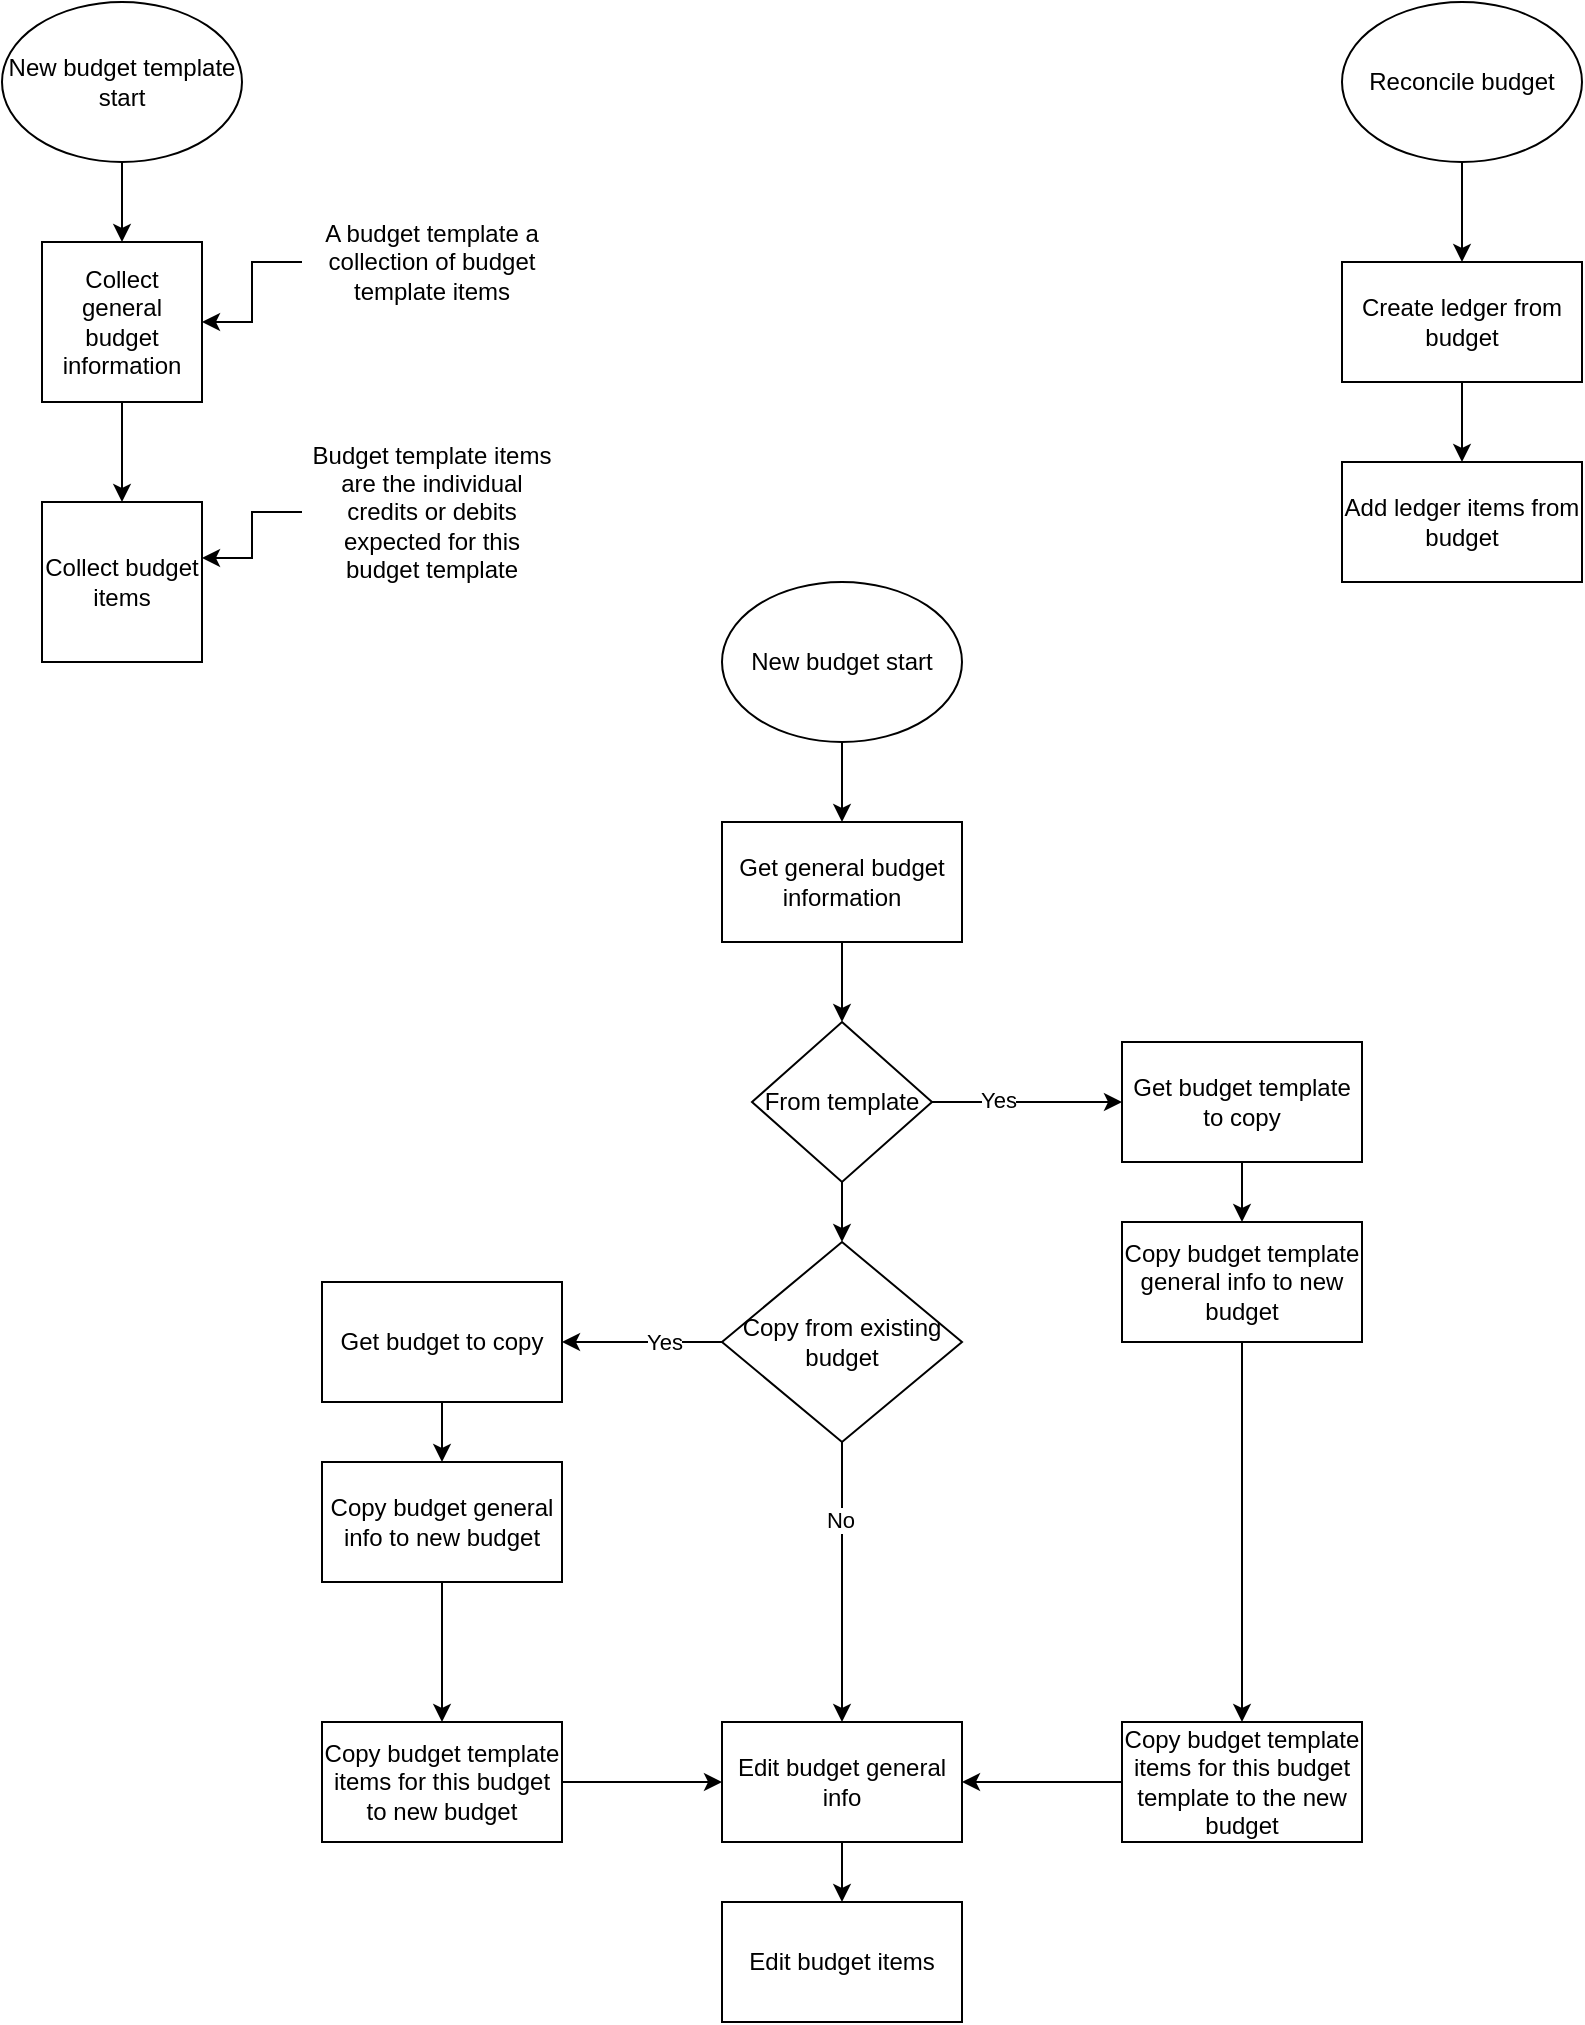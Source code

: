 <mxfile version="14.2.3" type="github" pages="2">
  <diagram id="rk0FIZ3pWU3rsqFltp4Z" name="Page-2">
    <mxGraphModel dx="1073" dy="656" grid="1" gridSize="10" guides="1" tooltips="1" connect="1" arrows="1" fold="1" page="1" pageScale="1" pageWidth="850" pageHeight="1100" math="0" shadow="0">
      <root>
        <mxCell id="mnjhZooVwKrh3CXLgMqa-0" />
        <mxCell id="mnjhZooVwKrh3CXLgMqa-1" parent="mnjhZooVwKrh3CXLgMqa-0" />
        <mxCell id="-1_X0plsOuYhFgEHFtd4-3" style="edgeStyle=orthogonalEdgeStyle;rounded=0;orthogonalLoop=1;jettySize=auto;html=1;exitX=0.5;exitY=1;exitDx=0;exitDy=0;" parent="mnjhZooVwKrh3CXLgMqa-1" source="-1_X0plsOuYhFgEHFtd4-42" target="-1_X0plsOuYhFgEHFtd4-2" edge="1">
          <mxGeometry relative="1" as="geometry">
            <mxPoint x="90" y="100" as="sourcePoint" />
          </mxGeometry>
        </mxCell>
        <mxCell id="-1_X0plsOuYhFgEHFtd4-8" style="edgeStyle=orthogonalEdgeStyle;rounded=0;orthogonalLoop=1;jettySize=auto;html=1;entryX=1;entryY=0.5;entryDx=0;entryDy=0;" parent="mnjhZooVwKrh3CXLgMqa-1" source="-1_X0plsOuYhFgEHFtd4-1" target="-1_X0plsOuYhFgEHFtd4-2" edge="1">
          <mxGeometry relative="1" as="geometry" />
        </mxCell>
        <mxCell id="-1_X0plsOuYhFgEHFtd4-1" value="A budget template a collection of budget template items" style="text;html=1;strokeColor=none;fillColor=none;align=center;verticalAlign=middle;whiteSpace=wrap;rounded=0;" parent="mnjhZooVwKrh3CXLgMqa-1" vertex="1">
          <mxGeometry x="180" y="110" width="130" height="80" as="geometry" />
        </mxCell>
        <mxCell id="-1_X0plsOuYhFgEHFtd4-10" value="" style="edgeStyle=orthogonalEdgeStyle;rounded=0;orthogonalLoop=1;jettySize=auto;html=1;" parent="mnjhZooVwKrh3CXLgMqa-1" source="-1_X0plsOuYhFgEHFtd4-2" edge="1">
          <mxGeometry relative="1" as="geometry">
            <mxPoint x="90" y="270" as="targetPoint" />
          </mxGeometry>
        </mxCell>
        <mxCell id="-1_X0plsOuYhFgEHFtd4-2" value="Collect general budget information" style="whiteSpace=wrap;html=1;aspect=fixed;" parent="mnjhZooVwKrh3CXLgMqa-1" vertex="1">
          <mxGeometry x="50" y="140" width="80" height="80" as="geometry" />
        </mxCell>
        <mxCell id="-1_X0plsOuYhFgEHFtd4-6" value="Collect budget items" style="whiteSpace=wrap;html=1;aspect=fixed;" parent="mnjhZooVwKrh3CXLgMqa-1" vertex="1">
          <mxGeometry x="50" y="270" width="80" height="80" as="geometry" />
        </mxCell>
        <mxCell id="-1_X0plsOuYhFgEHFtd4-9" style="edgeStyle=orthogonalEdgeStyle;rounded=0;orthogonalLoop=1;jettySize=auto;html=1;entryX=1;entryY=0.35;entryDx=0;entryDy=0;entryPerimeter=0;" parent="mnjhZooVwKrh3CXLgMqa-1" source="-1_X0plsOuYhFgEHFtd4-7" target="-1_X0plsOuYhFgEHFtd4-6" edge="1">
          <mxGeometry relative="1" as="geometry" />
        </mxCell>
        <mxCell id="-1_X0plsOuYhFgEHFtd4-7" value="Budget template items are the individual credits or debits expected for this budget template" style="text;html=1;strokeColor=none;fillColor=none;align=center;verticalAlign=middle;whiteSpace=wrap;rounded=0;" parent="mnjhZooVwKrh3CXLgMqa-1" vertex="1">
          <mxGeometry x="180" y="230" width="130" height="90" as="geometry" />
        </mxCell>
        <mxCell id="-1_X0plsOuYhFgEHFtd4-33" style="edgeStyle=orthogonalEdgeStyle;rounded=0;orthogonalLoop=1;jettySize=auto;html=1;exitX=0.5;exitY=1;exitDx=0;exitDy=0;entryX=0.5;entryY=0;entryDx=0;entryDy=0;" parent="mnjhZooVwKrh3CXLgMqa-1" source="-1_X0plsOuYhFgEHFtd4-39" target="-1_X0plsOuYhFgEHFtd4-30" edge="1">
          <mxGeometry relative="1" as="geometry">
            <mxPoint x="450" y="380" as="sourcePoint" />
          </mxGeometry>
        </mxCell>
        <mxCell id="-1_X0plsOuYhFgEHFtd4-19" style="edgeStyle=orthogonalEdgeStyle;rounded=0;orthogonalLoop=1;jettySize=auto;html=1;exitX=1;exitY=0.5;exitDx=0;exitDy=0;entryX=0;entryY=0.5;entryDx=0;entryDy=0;" parent="mnjhZooVwKrh3CXLgMqa-1" source="-1_X0plsOuYhFgEHFtd4-12" target="-1_X0plsOuYhFgEHFtd4-34" edge="1">
          <mxGeometry relative="1" as="geometry">
            <mxPoint x="555" y="570" as="targetPoint" />
          </mxGeometry>
        </mxCell>
        <mxCell id="-1_X0plsOuYhFgEHFtd4-22" value="Yes" style="edgeLabel;html=1;align=center;verticalAlign=middle;resizable=0;points=[];" parent="-1_X0plsOuYhFgEHFtd4-19" vertex="1" connectable="0">
          <mxGeometry x="-0.319" y="1" relative="1" as="geometry">
            <mxPoint as="offset" />
          </mxGeometry>
        </mxCell>
        <mxCell id="FSUKXZE7yw9ctSr-xMdL-5" value="" style="edgeStyle=orthogonalEdgeStyle;rounded=0;orthogonalLoop=1;jettySize=auto;html=1;" parent="mnjhZooVwKrh3CXLgMqa-1" source="-1_X0plsOuYhFgEHFtd4-12" target="FSUKXZE7yw9ctSr-xMdL-4" edge="1">
          <mxGeometry relative="1" as="geometry" />
        </mxCell>
        <mxCell id="-1_X0plsOuYhFgEHFtd4-12" value="From template" style="rhombus;whiteSpace=wrap;html=1;" parent="mnjhZooVwKrh3CXLgMqa-1" vertex="1">
          <mxGeometry x="405" y="530" width="90" height="80" as="geometry" />
        </mxCell>
        <mxCell id="-1_X0plsOuYhFgEHFtd4-29" style="edgeStyle=orthogonalEdgeStyle;rounded=0;orthogonalLoop=1;jettySize=auto;html=1;exitX=0;exitY=0.5;exitDx=0;exitDy=0;entryX=1;entryY=0.5;entryDx=0;entryDy=0;" parent="mnjhZooVwKrh3CXLgMqa-1" source="-1_X0plsOuYhFgEHFtd4-36" target="-1_X0plsOuYhFgEHFtd4-23" edge="1">
          <mxGeometry relative="1" as="geometry">
            <mxPoint x="585" y="840" as="sourcePoint" />
          </mxGeometry>
        </mxCell>
        <mxCell id="-1_X0plsOuYhFgEHFtd4-26" value="" style="edgeStyle=orthogonalEdgeStyle;rounded=0;orthogonalLoop=1;jettySize=auto;html=1;" parent="mnjhZooVwKrh3CXLgMqa-1" source="-1_X0plsOuYhFgEHFtd4-23" target="-1_X0plsOuYhFgEHFtd4-25" edge="1">
          <mxGeometry relative="1" as="geometry" />
        </mxCell>
        <mxCell id="-1_X0plsOuYhFgEHFtd4-23" value="Edit budget general info" style="whiteSpace=wrap;html=1;" parent="mnjhZooVwKrh3CXLgMqa-1" vertex="1">
          <mxGeometry x="390" y="880" width="120" height="60" as="geometry" />
        </mxCell>
        <mxCell id="-1_X0plsOuYhFgEHFtd4-25" value="Edit budget items" style="whiteSpace=wrap;html=1;" parent="mnjhZooVwKrh3CXLgMqa-1" vertex="1">
          <mxGeometry x="390" y="970" width="120" height="60" as="geometry" />
        </mxCell>
        <mxCell id="FSUKXZE7yw9ctSr-xMdL-1" style="edgeStyle=orthogonalEdgeStyle;rounded=0;orthogonalLoop=1;jettySize=auto;html=1;exitX=0.5;exitY=1;exitDx=0;exitDy=0;" parent="mnjhZooVwKrh3CXLgMqa-1" source="-1_X0plsOuYhFgEHFtd4-30" target="-1_X0plsOuYhFgEHFtd4-12" edge="1">
          <mxGeometry relative="1" as="geometry">
            <mxPoint x="580" y="490" as="sourcePoint" />
          </mxGeometry>
        </mxCell>
        <mxCell id="-1_X0plsOuYhFgEHFtd4-30" value="&lt;span&gt;Get general budget information&lt;/span&gt;" style="whiteSpace=wrap;html=1;rounded=0;" parent="mnjhZooVwKrh3CXLgMqa-1" vertex="1">
          <mxGeometry x="390" y="430" width="120" height="60" as="geometry" />
        </mxCell>
        <mxCell id="-1_X0plsOuYhFgEHFtd4-37" style="edgeStyle=orthogonalEdgeStyle;rounded=0;orthogonalLoop=1;jettySize=auto;html=1;exitX=0.5;exitY=1;exitDx=0;exitDy=0;" parent="mnjhZooVwKrh3CXLgMqa-1" source="-1_X0plsOuYhFgEHFtd4-34" target="-1_X0plsOuYhFgEHFtd4-35" edge="1">
          <mxGeometry relative="1" as="geometry" />
        </mxCell>
        <mxCell id="-1_X0plsOuYhFgEHFtd4-34" value="&lt;span&gt;Get budget template to copy&lt;/span&gt;" style="rounded=0;whiteSpace=wrap;html=1;" parent="mnjhZooVwKrh3CXLgMqa-1" vertex="1">
          <mxGeometry x="590" y="540" width="120" height="60" as="geometry" />
        </mxCell>
        <mxCell id="-1_X0plsOuYhFgEHFtd4-38" style="edgeStyle=orthogonalEdgeStyle;rounded=0;orthogonalLoop=1;jettySize=auto;html=1;exitX=0.5;exitY=1;exitDx=0;exitDy=0;entryX=0.5;entryY=0;entryDx=0;entryDy=0;" parent="mnjhZooVwKrh3CXLgMqa-1" source="-1_X0plsOuYhFgEHFtd4-35" target="-1_X0plsOuYhFgEHFtd4-36" edge="1">
          <mxGeometry relative="1" as="geometry" />
        </mxCell>
        <mxCell id="-1_X0plsOuYhFgEHFtd4-35" value="&lt;span&gt;Copy budget template general info to new budget&lt;/span&gt;" style="rounded=0;whiteSpace=wrap;html=1;" parent="mnjhZooVwKrh3CXLgMqa-1" vertex="1">
          <mxGeometry x="590" y="630" width="120" height="60" as="geometry" />
        </mxCell>
        <mxCell id="-1_X0plsOuYhFgEHFtd4-36" value="&lt;span&gt;Copy budget template items for this budget template to the new budget&lt;/span&gt;" style="rounded=0;whiteSpace=wrap;html=1;" parent="mnjhZooVwKrh3CXLgMqa-1" vertex="1">
          <mxGeometry x="590" y="880" width="120" height="60" as="geometry" />
        </mxCell>
        <mxCell id="-1_X0plsOuYhFgEHFtd4-39" value="New budget start" style="ellipse;whiteSpace=wrap;html=1;" parent="mnjhZooVwKrh3CXLgMqa-1" vertex="1">
          <mxGeometry x="390" y="310" width="120" height="80" as="geometry" />
        </mxCell>
        <mxCell id="-1_X0plsOuYhFgEHFtd4-42" value="New budget template start" style="ellipse;whiteSpace=wrap;html=1;" parent="mnjhZooVwKrh3CXLgMqa-1" vertex="1">
          <mxGeometry x="30" y="20" width="120" height="80" as="geometry" />
        </mxCell>
        <mxCell id="V5gcLZzW3fQZx8uHb-RE-2" value="" style="edgeStyle=orthogonalEdgeStyle;rounded=0;orthogonalLoop=1;jettySize=auto;html=1;" parent="mnjhZooVwKrh3CXLgMqa-1" source="V5gcLZzW3fQZx8uHb-RE-0" target="V5gcLZzW3fQZx8uHb-RE-1" edge="1">
          <mxGeometry relative="1" as="geometry" />
        </mxCell>
        <mxCell id="V5gcLZzW3fQZx8uHb-RE-0" value="Reconcile budget" style="ellipse;whiteSpace=wrap;html=1;" parent="mnjhZooVwKrh3CXLgMqa-1" vertex="1">
          <mxGeometry x="700" y="20" width="120" height="80" as="geometry" />
        </mxCell>
        <mxCell id="V5gcLZzW3fQZx8uHb-RE-4" value="" style="edgeStyle=orthogonalEdgeStyle;rounded=0;orthogonalLoop=1;jettySize=auto;html=1;" parent="mnjhZooVwKrh3CXLgMqa-1" source="V5gcLZzW3fQZx8uHb-RE-1" target="V5gcLZzW3fQZx8uHb-RE-3" edge="1">
          <mxGeometry relative="1" as="geometry" />
        </mxCell>
        <mxCell id="V5gcLZzW3fQZx8uHb-RE-1" value="Create ledger from budget" style="whiteSpace=wrap;html=1;" parent="mnjhZooVwKrh3CXLgMqa-1" vertex="1">
          <mxGeometry x="700" y="150" width="120" height="60" as="geometry" />
        </mxCell>
        <mxCell id="V5gcLZzW3fQZx8uHb-RE-3" value="Add ledger items from budget" style="whiteSpace=wrap;html=1;" parent="mnjhZooVwKrh3CXLgMqa-1" vertex="1">
          <mxGeometry x="700" y="250" width="120" height="60" as="geometry" />
        </mxCell>
        <mxCell id="FSUKXZE7yw9ctSr-xMdL-7" value="" style="edgeStyle=orthogonalEdgeStyle;rounded=0;orthogonalLoop=1;jettySize=auto;html=1;" parent="mnjhZooVwKrh3CXLgMqa-1" source="FSUKXZE7yw9ctSr-xMdL-4" target="FSUKXZE7yw9ctSr-xMdL-6" edge="1">
          <mxGeometry relative="1" as="geometry" />
        </mxCell>
        <mxCell id="FSUKXZE7yw9ctSr-xMdL-14" value="Yes" style="edgeLabel;html=1;align=center;verticalAlign=middle;resizable=0;points=[];" parent="FSUKXZE7yw9ctSr-xMdL-7" vertex="1" connectable="0">
          <mxGeometry x="-0.28" relative="1" as="geometry">
            <mxPoint as="offset" />
          </mxGeometry>
        </mxCell>
        <mxCell id="FSUKXZE7yw9ctSr-xMdL-13" style="edgeStyle=orthogonalEdgeStyle;rounded=0;orthogonalLoop=1;jettySize=auto;html=1;exitX=0.5;exitY=1;exitDx=0;exitDy=0;" parent="mnjhZooVwKrh3CXLgMqa-1" source="FSUKXZE7yw9ctSr-xMdL-4" target="-1_X0plsOuYhFgEHFtd4-23" edge="1">
          <mxGeometry relative="1" as="geometry" />
        </mxCell>
        <mxCell id="FSUKXZE7yw9ctSr-xMdL-16" value="No" style="edgeLabel;html=1;align=center;verticalAlign=middle;resizable=0;points=[];" parent="FSUKXZE7yw9ctSr-xMdL-13" vertex="1" connectable="0">
          <mxGeometry x="-0.447" y="-1" relative="1" as="geometry">
            <mxPoint as="offset" />
          </mxGeometry>
        </mxCell>
        <mxCell id="FSUKXZE7yw9ctSr-xMdL-4" value="Copy from existing budget&lt;br&gt;" style="rhombus;whiteSpace=wrap;html=1;" parent="mnjhZooVwKrh3CXLgMqa-1" vertex="1">
          <mxGeometry x="390" y="640" width="120" height="100" as="geometry" />
        </mxCell>
        <mxCell id="FSUKXZE7yw9ctSr-xMdL-9" value="" style="edgeStyle=orthogonalEdgeStyle;rounded=0;orthogonalLoop=1;jettySize=auto;html=1;" parent="mnjhZooVwKrh3CXLgMqa-1" source="FSUKXZE7yw9ctSr-xMdL-6" target="FSUKXZE7yw9ctSr-xMdL-8" edge="1">
          <mxGeometry relative="1" as="geometry" />
        </mxCell>
        <mxCell id="FSUKXZE7yw9ctSr-xMdL-6" value="Get budget to copy" style="whiteSpace=wrap;html=1;" parent="mnjhZooVwKrh3CXLgMqa-1" vertex="1">
          <mxGeometry x="190" y="660" width="120" height="60" as="geometry" />
        </mxCell>
        <mxCell id="FSUKXZE7yw9ctSr-xMdL-11" value="" style="edgeStyle=orthogonalEdgeStyle;rounded=0;orthogonalLoop=1;jettySize=auto;html=1;" parent="mnjhZooVwKrh3CXLgMqa-1" source="FSUKXZE7yw9ctSr-xMdL-8" target="FSUKXZE7yw9ctSr-xMdL-10" edge="1">
          <mxGeometry relative="1" as="geometry" />
        </mxCell>
        <mxCell id="FSUKXZE7yw9ctSr-xMdL-8" value="Copy budget general info to new budget" style="whiteSpace=wrap;html=1;" parent="mnjhZooVwKrh3CXLgMqa-1" vertex="1">
          <mxGeometry x="190" y="750" width="120" height="60" as="geometry" />
        </mxCell>
        <mxCell id="FSUKXZE7yw9ctSr-xMdL-18" style="edgeStyle=orthogonalEdgeStyle;rounded=0;orthogonalLoop=1;jettySize=auto;html=1;exitX=1;exitY=0.5;exitDx=0;exitDy=0;entryX=0;entryY=0.5;entryDx=0;entryDy=0;" parent="mnjhZooVwKrh3CXLgMqa-1" source="FSUKXZE7yw9ctSr-xMdL-10" target="-1_X0plsOuYhFgEHFtd4-23" edge="1">
          <mxGeometry relative="1" as="geometry" />
        </mxCell>
        <mxCell id="FSUKXZE7yw9ctSr-xMdL-10" value="Copy budget template items for this budget to new budget" style="whiteSpace=wrap;html=1;" parent="mnjhZooVwKrh3CXLgMqa-1" vertex="1">
          <mxGeometry x="190" y="880" width="120" height="60" as="geometry" />
        </mxCell>
      </root>
    </mxGraphModel>
  </diagram>
  <diagram id="bC7QikOn7fX_RFterThr" name="Page-3">
    <mxGraphModel dx="1073" dy="656" grid="1" gridSize="10" guides="1" tooltips="1" connect="1" arrows="1" fold="1" page="1" pageScale="1" pageWidth="850" pageHeight="1100" math="0" shadow="0">
      <root>
        <mxCell id="1QMElLnWXVKT6EMFoFzF-0" />
        <mxCell id="1QMElLnWXVKT6EMFoFzF-1" parent="1QMElLnWXVKT6EMFoFzF-0" />
        <mxCell id="1QMElLnWXVKT6EMFoFzF-2" value="Create new budget template" style="ellipse;whiteSpace=wrap;html=1;" parent="1QMElLnWXVKT6EMFoFzF-1" vertex="1">
          <mxGeometry x="50" y="40" width="120" height="80" as="geometry" />
        </mxCell>
        <mxCell id="1QMElLnWXVKT6EMFoFzF-3" value="Create new budget" style="ellipse;whiteSpace=wrap;html=1;" parent="1QMElLnWXVKT6EMFoFzF-1" vertex="1">
          <mxGeometry x="40" y="200" width="120" height="80" as="geometry" />
        </mxCell>
        <mxCell id="1QMElLnWXVKT6EMFoFzF-4" value="Pay bills" style="ellipse;whiteSpace=wrap;html=1;" parent="1QMElLnWXVKT6EMFoFzF-1" vertex="1">
          <mxGeometry x="550" y="150" width="120" height="80" as="geometry" />
        </mxCell>
        <mxCell id="1QMElLnWXVKT6EMFoFzF-5" value="Cash Accounts" style="ellipse;whiteSpace=wrap;html=1;" parent="1QMElLnWXVKT6EMFoFzF-1" vertex="1">
          <mxGeometry x="550" y="250" width="120" height="80" as="geometry" />
        </mxCell>
        <mxCell id="1QMElLnWXVKT6EMFoFzF-6" value="Work with existing budget" style="ellipse;whiteSpace=wrap;html=1;" parent="1QMElLnWXVKT6EMFoFzF-1" vertex="1">
          <mxGeometry x="380" y="200" width="120" height="80" as="geometry" />
        </mxCell>
      </root>
    </mxGraphModel>
  </diagram>
</mxfile>
